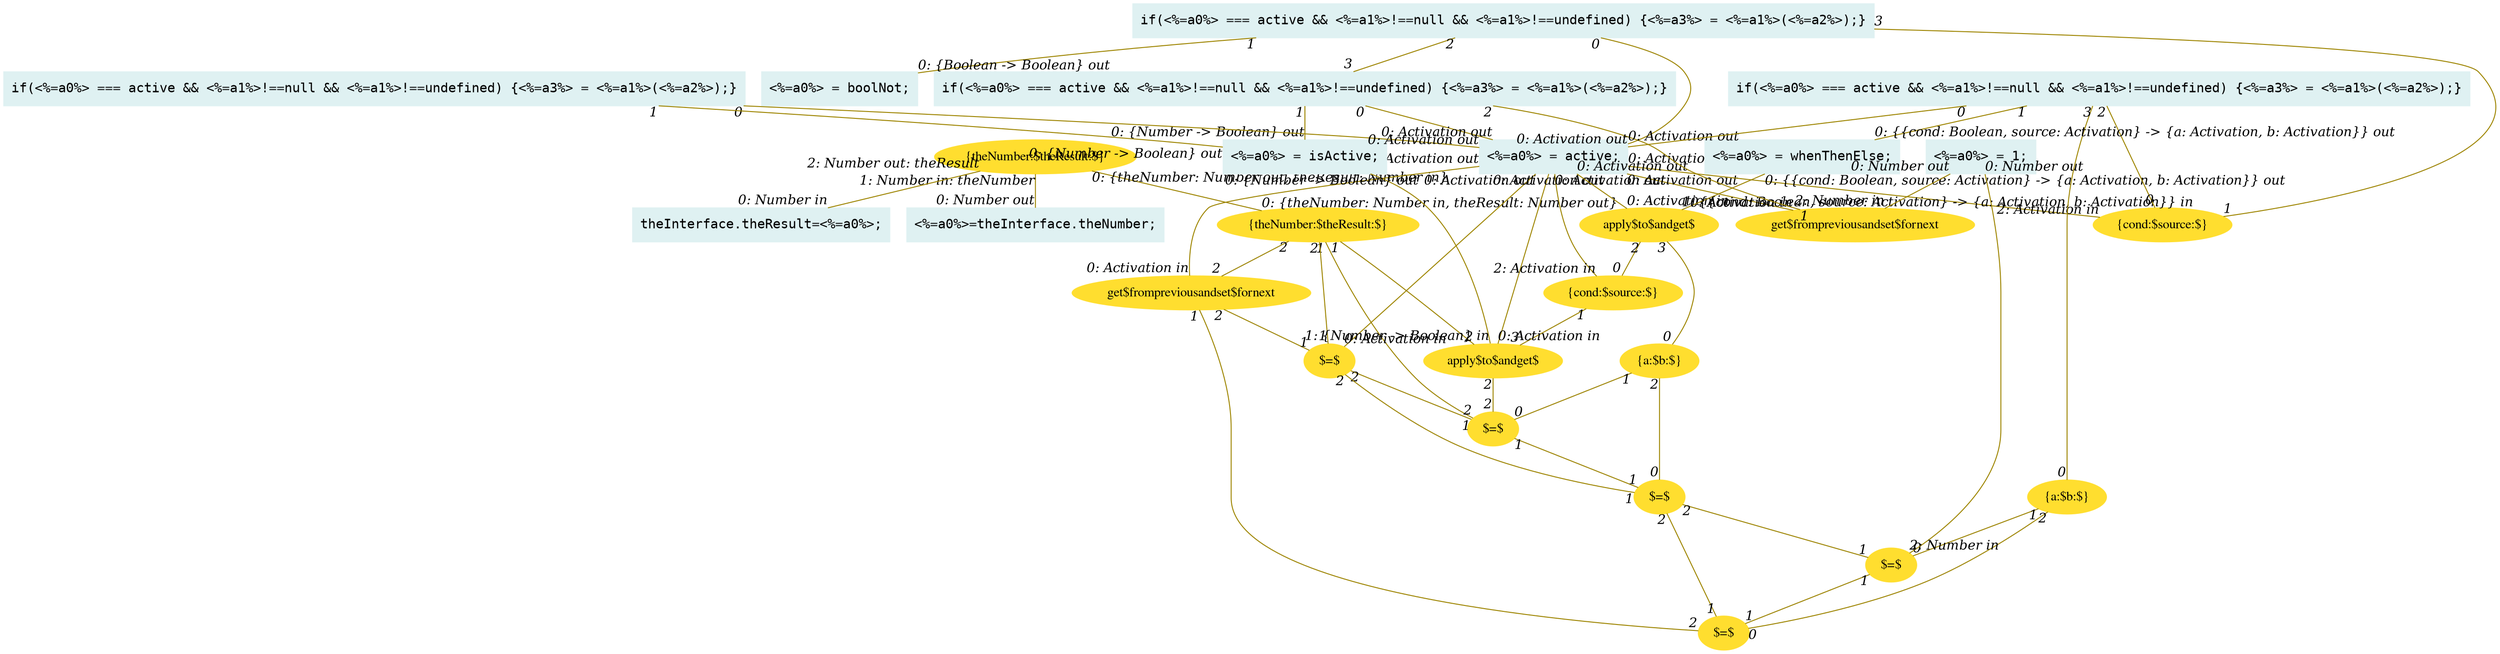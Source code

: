 digraph g{node_4304 [shape="box", style="filled", color="#dff1f2", fontname="Courier", label="<%=a0%>=theInterface.theNumber;
" ]
node_4306 [shape="box", style="filled", color="#dff1f2", fontname="Courier", label="theInterface.theResult=<%=a0%>;
" ]
node_4308 [shape="ellipse", style="filled", color="#ffde2f", fontname="Times", label="{theNumber:$theResult:$}" ]
node_4327 [shape="ellipse", style="filled", color="#ffde2f", fontname="Times", label="{theNumber:$theResult:$}" ]
node_4340 [shape="ellipse", style="filled", color="#ffde2f", fontname="Times", label="get$frompreviousandset$fornext" ]
node_4387 [shape="ellipse", style="filled", color="#ffde2f", fontname="Times", label="get$frompreviousandset$fornext" ]
node_4403 [shape="ellipse", style="filled", color="#ffde2f", fontname="Times", label="$=$" ]
node_4408 [shape="ellipse", style="filled", color="#ffde2f", fontname="Times", label="$=$" ]
node_4422 [shape="ellipse", style="filled", color="#ffde2f", fontname="Times", label="{cond:$source:$}" ]
node_4426 [shape="ellipse", style="filled", color="#ffde2f", fontname="Times", label="{a:$b:$}" ]
node_4448 [shape="ellipse", style="filled", color="#ffde2f", fontname="Times", label="apply$to$andget$" ]
node_4466 [shape="ellipse", style="filled", color="#ffde2f", fontname="Times", label="$=$" ]
node_4471 [shape="ellipse", style="filled", color="#ffde2f", fontname="Times", label="$=$" ]
node_4482 [shape="ellipse", style="filled", color="#ffde2f", fontname="Times", label="{cond:$source:$}" ]
node_4486 [shape="ellipse", style="filled", color="#ffde2f", fontname="Times", label="{a:$b:$}" ]
node_4490 [shape="ellipse", style="filled", color="#ffde2f", fontname="Times", label="apply$to$andget$" ]
node_4503 [shape="ellipse", style="filled", color="#ffde2f", fontname="Times", label="$=$" ]
node_4544 [shape="box", style="filled", color="#dff1f2", fontname="Courier", label="<%=a0%> = active;
" ]
node_4567 [shape="box", style="filled", color="#dff1f2", fontname="Courier", label="<%=a0%> = isActive;
" ]
node_4570 [shape="box", style="filled", color="#dff1f2", fontname="Courier", label="<%=a0%> = boolNot;
" ]
node_4572 [shape="box", style="filled", color="#dff1f2", fontname="Courier", label="<%=a0%> = whenThenElse;
" ]
node_4575 [shape="box", style="filled", color="#dff1f2", fontname="Courier", label="<%=a0%> = 1;
" ]
node_4578 [shape="box", style="filled", color="#dff1f2", fontname="Courier", label="if(<%=a0%> === active && <%=a1%>!==null && <%=a1%>!==undefined) {<%=a3%> = <%=a1%>(<%=a2%>);}
" ]
node_4583 [shape="box", style="filled", color="#dff1f2", fontname="Courier", label="if(<%=a0%> === active && <%=a1%>!==null && <%=a1%>!==undefined) {<%=a3%> = <%=a1%>(<%=a2%>);}
" ]
node_4588 [shape="box", style="filled", color="#dff1f2", fontname="Courier", label="if(<%=a0%> === active && <%=a1%>!==null && <%=a1%>!==undefined) {<%=a3%> = <%=a1%>(<%=a2%>);}
" ]
node_4593 [shape="box", style="filled", color="#dff1f2", fontname="Courier", label="if(<%=a0%> === active && <%=a1%>!==null && <%=a1%>!==undefined) {<%=a3%> = <%=a1%>(<%=a2%>);}
" ]
node_4308 -> node_4304 [dir=none, arrowHead=none, fontname="Times-Italic", arrowsize=1, color="#9d8400", label="",  headlabel="0: Number out", taillabel="1: Number in: theNumber" ]
node_4308 -> node_4306 [dir=none, arrowHead=none, fontname="Times-Italic", arrowsize=1, color="#9d8400", label="",  headlabel="0: Number in", taillabel="2: Number out: theResult" ]
node_4426 -> node_4403 [dir=none, arrowHead=none, fontname="Times-Italic", arrowsize=1, color="#9d8400", label="",  headlabel="0", taillabel="1" ]
node_4426 -> node_4408 [dir=none, arrowHead=none, fontname="Times-Italic", arrowsize=1, color="#9d8400", label="",  headlabel="0", taillabel="2" ]
node_4486 -> node_4466 [dir=none, arrowHead=none, fontname="Times-Italic", arrowsize=1, color="#9d8400", label="",  headlabel="0", taillabel="1" ]
node_4486 -> node_4471 [dir=none, arrowHead=none, fontname="Times-Italic", arrowsize=1, color="#9d8400", label="",  headlabel="0", taillabel="2" ]
node_4490 -> node_4482 [dir=none, arrowHead=none, fontname="Times-Italic", arrowsize=1, color="#9d8400", label="",  headlabel="0", taillabel="2" ]
node_4490 -> node_4486 [dir=none, arrowHead=none, fontname="Times-Italic", arrowsize=1, color="#9d8400", label="",  headlabel="0", taillabel="3" ]
node_4327 -> node_4387 [dir=none, arrowHead=none, fontname="Times-Italic", arrowsize=1, color="#9d8400", label="",  headlabel="2", taillabel="2" ]
node_4327 -> node_4503 [dir=none, arrowHead=none, fontname="Times-Italic", arrowsize=1, color="#9d8400", label="",  headlabel="1", taillabel="2" ]
node_4387 -> node_4503 [dir=none, arrowHead=none, fontname="Times-Italic", arrowsize=1, color="#9d8400", label="",  headlabel="1", taillabel="2" ]
node_4327 -> node_4448 [dir=none, arrowHead=none, fontname="Times-Italic", arrowsize=1, color="#9d8400", label="",  headlabel="2", taillabel="1" ]
node_4327 -> node_4466 [dir=none, arrowHead=none, fontname="Times-Italic", arrowsize=1, color="#9d8400", label="",  headlabel="2", taillabel="1" ]
node_4448 -> node_4466 [dir=none, arrowHead=none, fontname="Times-Italic", arrowsize=1, color="#9d8400", label="",  headlabel="2", taillabel="2" ]
node_4403 -> node_4408 [dir=none, arrowHead=none, fontname="Times-Italic", arrowsize=1, color="#9d8400", label="",  headlabel="1", taillabel="1" ]
node_4466 -> node_4471 [dir=none, arrowHead=none, fontname="Times-Italic", arrowsize=1, color="#9d8400", label="",  headlabel="1", taillabel="1" ]
node_4544 -> node_4340 [dir=none, arrowHead=none, fontname="Times-Italic", arrowsize=1, color="#9d8400", label="",  headlabel="0: Activation in", taillabel="0: Activation out" ]
node_4544 -> node_4387 [dir=none, arrowHead=none, fontname="Times-Italic", arrowsize=1, color="#9d8400", label="",  headlabel="0: Activation in", taillabel="0: Activation out" ]
node_4408 -> node_4387 [dir=none, arrowHead=none, fontname="Times-Italic", arrowsize=1, color="#9d8400", label="",  headlabel="1", taillabel="2" ]
node_4544 -> node_4422 [dir=none, arrowHead=none, fontname="Times-Italic", arrowsize=1, color="#9d8400", label="",  headlabel="2: Activation in", taillabel="0: Activation out" ]
node_4471 -> node_4403 [dir=none, arrowHead=none, fontname="Times-Italic", arrowsize=1, color="#9d8400", label="",  headlabel="1", taillabel="2" ]
node_4471 -> node_4408 [dir=none, arrowHead=none, fontname="Times-Italic", arrowsize=1, color="#9d8400", label="",  headlabel="1", taillabel="2" ]
node_4544 -> node_4448 [dir=none, arrowHead=none, fontname="Times-Italic", arrowsize=1, color="#9d8400", label="",  headlabel="0: Activation in", taillabel="0: Activation out" ]
node_4482 -> node_4448 [dir=none, arrowHead=none, fontname="Times-Italic", arrowsize=1, color="#9d8400", label="",  headlabel="3", taillabel="1" ]
node_4544 -> node_4490 [dir=none, arrowHead=none, fontname="Times-Italic", arrowsize=1, color="#9d8400", label="",  headlabel="0: Activation in", taillabel="0: Activation out" ]
node_4544 -> node_4482 [dir=none, arrowHead=none, fontname="Times-Italic", arrowsize=1, color="#9d8400", label="",  headlabel="2: Activation in", taillabel="0: Activation out" ]
node_4503 -> node_4466 [dir=none, arrowHead=none, fontname="Times-Italic", arrowsize=1, color="#9d8400", label="",  headlabel="1", taillabel="2" ]
node_4503 -> node_4471 [dir=none, arrowHead=none, fontname="Times-Italic", arrowsize=1, color="#9d8400", label="",  headlabel="1", taillabel="2" ]
node_4544 -> node_4503 [dir=none, arrowHead=none, fontname="Times-Italic", arrowsize=1, color="#9d8400", label="",  headlabel="0: Activation in", taillabel="0: Activation out" ]
node_4308 -> node_4327 [dir=none, arrowHead=none, fontname="Times-Italic", arrowsize=1, color="#9d8400", label="",  headlabel="0: {theNumber: Number in, theResult: Number out}", taillabel="0: {theNumber: Number out, theResult: Number in}" ]
node_4567 -> node_4448 [dir=none, arrowHead=none, fontname="Times-Italic", arrowsize=1, color="#9d8400", label="",  headlabel="1: {Number -> Boolean} in", taillabel="0: {Number -> Boolean} out" ]
node_4572 -> node_4490 [dir=none, arrowHead=none, fontname="Times-Italic", arrowsize=1, color="#9d8400", label="",  headlabel="1: {{cond: Boolean, source: Activation} -> {a: Activation, b: Activation}} in", taillabel="0: {{cond: Boolean, source: Activation} -> {a: Activation, b: Activation}} out" ]
node_4575 -> node_4340 [dir=none, arrowHead=none, fontname="Times-Italic", arrowsize=1, color="#9d8400", label="",  headlabel="2: Number in", taillabel="0: Number out" ]
node_4575 -> node_4403 [dir=none, arrowHead=none, fontname="Times-Italic", arrowsize=1, color="#9d8400", label="",  headlabel="2: Number in", taillabel="0: Number out" ]
node_4578 -> node_4544 [dir=none, arrowHead=none, fontname="Times-Italic", arrowsize=1, color="#9d8400", label="",  headlabel="0: Activation out", taillabel="0" ]
node_4578 -> node_4567 [dir=none, arrowHead=none, fontname="Times-Italic", arrowsize=1, color="#9d8400", label="",  headlabel="0: {Number -> Boolean} out", taillabel="1" ]
node_4578 -> node_4340 [dir=none, arrowHead=none, fontname="Times-Italic", arrowsize=1, color="#9d8400", label="",  headlabel="1", taillabel="2" ]
node_4583 -> node_4544 [dir=none, arrowHead=none, fontname="Times-Italic", arrowsize=1, color="#9d8400", label="",  headlabel="0: Activation out", taillabel="0" ]
node_4583 -> node_4570 [dir=none, arrowHead=none, fontname="Times-Italic", arrowsize=1, color="#9d8400", label="",  headlabel="0: {Boolean -> Boolean} out", taillabel="1" ]
node_4583 -> node_4578 [dir=none, arrowHead=none, fontname="Times-Italic", arrowsize=1, color="#9d8400", label="",  headlabel="3", taillabel="2" ]
node_4583 -> node_4422 [dir=none, arrowHead=none, fontname="Times-Italic", arrowsize=1, color="#9d8400", label="",  headlabel="1", taillabel="3" ]
node_4588 -> node_4544 [dir=none, arrowHead=none, fontname="Times-Italic", arrowsize=1, color="#9d8400", label="",  headlabel="0: Activation out", taillabel="0" ]
node_4588 -> node_4572 [dir=none, arrowHead=none, fontname="Times-Italic", arrowsize=1, color="#9d8400", label="",  headlabel="0: {{cond: Boolean, source: Activation} -> {a: Activation, b: Activation}} out", taillabel="1" ]
node_4588 -> node_4422 [dir=none, arrowHead=none, fontname="Times-Italic", arrowsize=1, color="#9d8400", label="",  headlabel="0", taillabel="2" ]
node_4588 -> node_4426 [dir=none, arrowHead=none, fontname="Times-Italic", arrowsize=1, color="#9d8400", label="",  headlabel="0", taillabel="3" ]
node_4593 -> node_4544 [dir=none, arrowHead=none, fontname="Times-Italic", arrowsize=1, color="#9d8400", label="",  headlabel="0: Activation out", taillabel="0" ]
node_4593 -> node_4567 [dir=none, arrowHead=none, fontname="Times-Italic", arrowsize=1, color="#9d8400", label="",  headlabel="0: {Number -> Boolean} out", taillabel="1" ]
}